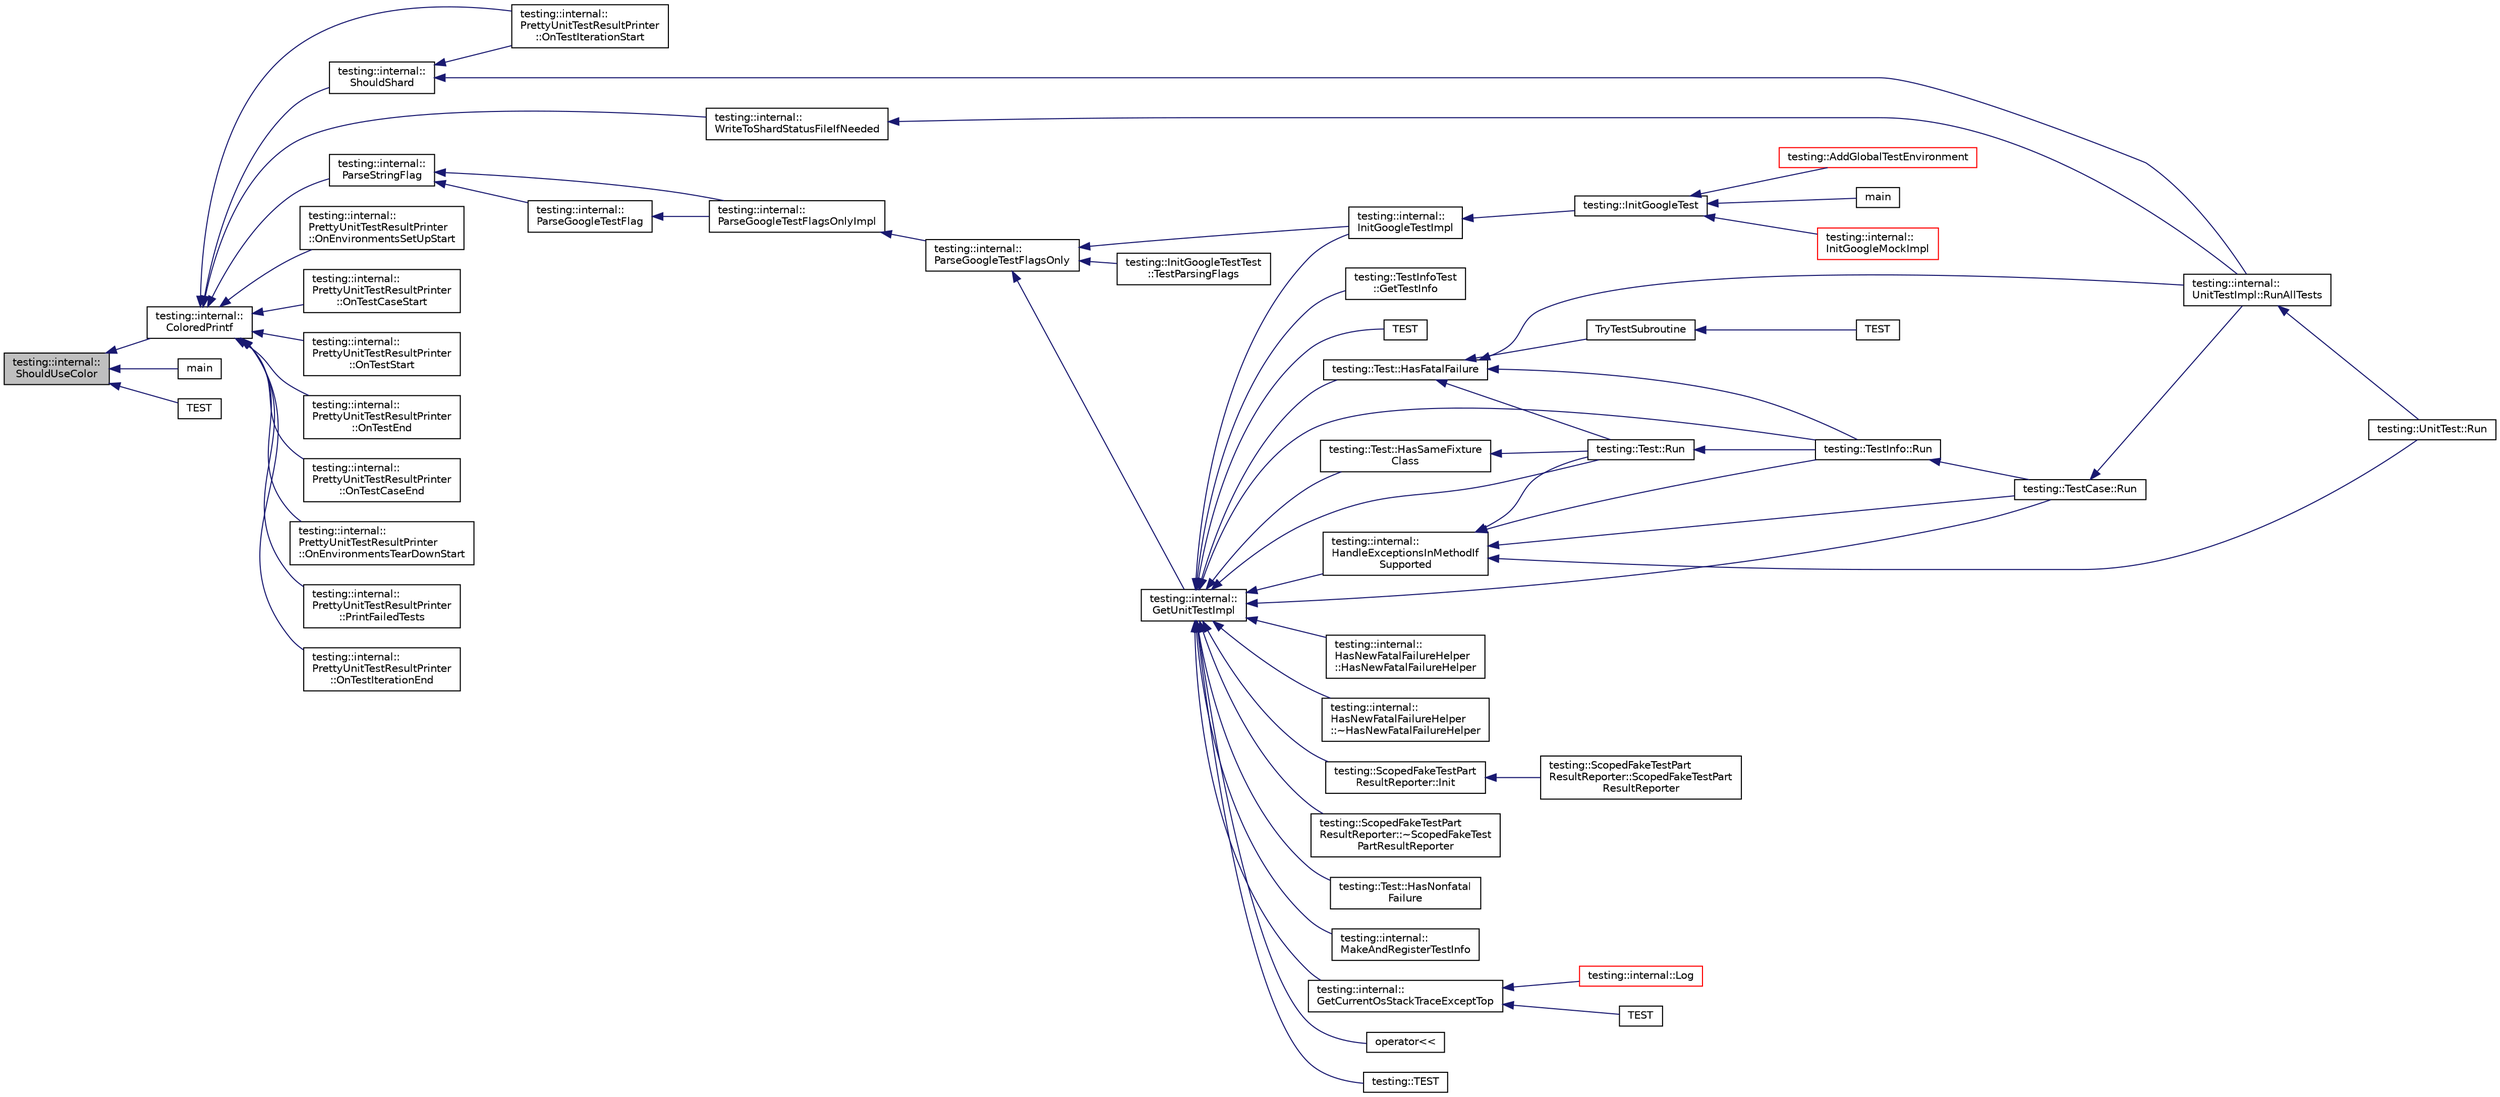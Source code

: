 digraph "testing::internal::ShouldUseColor"
{
  edge [fontname="Helvetica",fontsize="10",labelfontname="Helvetica",labelfontsize="10"];
  node [fontname="Helvetica",fontsize="10",shape=record];
  rankdir="LR";
  Node2781 [label="testing::internal::\lShouldUseColor",height=0.2,width=0.4,color="black", fillcolor="grey75", style="filled", fontcolor="black"];
  Node2781 -> Node2782 [dir="back",color="midnightblue",fontsize="10",style="solid",fontname="Helvetica"];
  Node2782 [label="testing::internal::\lColoredPrintf",height=0.2,width=0.4,color="black", fillcolor="white", style="filled",URL="$d0/da7/namespacetesting_1_1internal.html#adef3055706176001364e54eb73a87e31"];
  Node2782 -> Node2783 [dir="back",color="midnightblue",fontsize="10",style="solid",fontname="Helvetica"];
  Node2783 [label="testing::internal::\lPrettyUnitTestResultPrinter\l::OnTestIterationStart",height=0.2,width=0.4,color="black", fillcolor="white", style="filled",URL="$d7/d8b/classtesting_1_1internal_1_1_pretty_unit_test_result_printer.html#abdba10a8c97e272ab4cee97cb652c957"];
  Node2782 -> Node2784 [dir="back",color="midnightblue",fontsize="10",style="solid",fontname="Helvetica"];
  Node2784 [label="testing::internal::\lPrettyUnitTestResultPrinter\l::OnEnvironmentsSetUpStart",height=0.2,width=0.4,color="black", fillcolor="white", style="filled",URL="$d7/d8b/classtesting_1_1internal_1_1_pretty_unit_test_result_printer.html#a846a5e82b421e04fcdd2b1b2b64b162f"];
  Node2782 -> Node2785 [dir="back",color="midnightblue",fontsize="10",style="solid",fontname="Helvetica"];
  Node2785 [label="testing::internal::\lPrettyUnitTestResultPrinter\l::OnTestCaseStart",height=0.2,width=0.4,color="black", fillcolor="white", style="filled",URL="$d7/d8b/classtesting_1_1internal_1_1_pretty_unit_test_result_printer.html#adcb68c729565d4bcdf8418a52902c3de"];
  Node2782 -> Node2786 [dir="back",color="midnightblue",fontsize="10",style="solid",fontname="Helvetica"];
  Node2786 [label="testing::internal::\lPrettyUnitTestResultPrinter\l::OnTestStart",height=0.2,width=0.4,color="black", fillcolor="white", style="filled",URL="$d7/d8b/classtesting_1_1internal_1_1_pretty_unit_test_result_printer.html#a5078ee71cfa97e37ae7a9366149195c5"];
  Node2782 -> Node2787 [dir="back",color="midnightblue",fontsize="10",style="solid",fontname="Helvetica"];
  Node2787 [label="testing::internal::\lPrettyUnitTestResultPrinter\l::OnTestEnd",height=0.2,width=0.4,color="black", fillcolor="white", style="filled",URL="$d7/d8b/classtesting_1_1internal_1_1_pretty_unit_test_result_printer.html#a06749ff2b32a16c127374ecd015f13e0"];
  Node2782 -> Node2788 [dir="back",color="midnightblue",fontsize="10",style="solid",fontname="Helvetica"];
  Node2788 [label="testing::internal::\lPrettyUnitTestResultPrinter\l::OnTestCaseEnd",height=0.2,width=0.4,color="black", fillcolor="white", style="filled",URL="$d7/d8b/classtesting_1_1internal_1_1_pretty_unit_test_result_printer.html#a7a62fe58fa6f6aace813eb62b31e5a51"];
  Node2782 -> Node2789 [dir="back",color="midnightblue",fontsize="10",style="solid",fontname="Helvetica"];
  Node2789 [label="testing::internal::\lPrettyUnitTestResultPrinter\l::OnEnvironmentsTearDownStart",height=0.2,width=0.4,color="black", fillcolor="white", style="filled",URL="$d7/d8b/classtesting_1_1internal_1_1_pretty_unit_test_result_printer.html#afea9dc849c92fdbc1d8505f4c74ffc1a"];
  Node2782 -> Node2790 [dir="back",color="midnightblue",fontsize="10",style="solid",fontname="Helvetica"];
  Node2790 [label="testing::internal::\lPrettyUnitTestResultPrinter\l::PrintFailedTests",height=0.2,width=0.4,color="black", fillcolor="white", style="filled",URL="$d7/d8b/classtesting_1_1internal_1_1_pretty_unit_test_result_printer.html#aca5a9dc08998948e293b307d931b3f86"];
  Node2782 -> Node2791 [dir="back",color="midnightblue",fontsize="10",style="solid",fontname="Helvetica"];
  Node2791 [label="testing::internal::\lPrettyUnitTestResultPrinter\l::OnTestIterationEnd",height=0.2,width=0.4,color="black", fillcolor="white", style="filled",URL="$d7/d8b/classtesting_1_1internal_1_1_pretty_unit_test_result_printer.html#ac29b30216023baddda04ef5889f484ff"];
  Node2782 -> Node2792 [dir="back",color="midnightblue",fontsize="10",style="solid",fontname="Helvetica"];
  Node2792 [label="testing::internal::\lWriteToShardStatusFileIfNeeded",height=0.2,width=0.4,color="black", fillcolor="white", style="filled",URL="$d0/da7/namespacetesting_1_1internal.html#a19b35b39782d41e6ef76e1910a3a502e"];
  Node2792 -> Node2793 [dir="back",color="midnightblue",fontsize="10",style="solid",fontname="Helvetica"];
  Node2793 [label="testing::internal::\lUnitTestImpl::RunAllTests",height=0.2,width=0.4,color="black", fillcolor="white", style="filled",URL="$d7/dda/classtesting_1_1internal_1_1_unit_test_impl.html#a1fb6be9971f4768c4136a05aa9e7e375"];
  Node2793 -> Node2794 [dir="back",color="midnightblue",fontsize="10",style="solid",fontname="Helvetica"];
  Node2794 [label="testing::UnitTest::Run",height=0.2,width=0.4,color="black", fillcolor="white", style="filled",URL="$d7/d47/classtesting_1_1_unit_test.html#a2febc800536b44500565f4c423f359d3"];
  Node2782 -> Node2795 [dir="back",color="midnightblue",fontsize="10",style="solid",fontname="Helvetica"];
  Node2795 [label="testing::internal::\lShouldShard",height=0.2,width=0.4,color="black", fillcolor="white", style="filled",URL="$d0/da7/namespacetesting_1_1internal.html#a0fe41657b1d1ab7ec4e37ec07403ee6c"];
  Node2795 -> Node2783 [dir="back",color="midnightblue",fontsize="10",style="solid",fontname="Helvetica"];
  Node2795 -> Node2793 [dir="back",color="midnightblue",fontsize="10",style="solid",fontname="Helvetica"];
  Node2782 -> Node2796 [dir="back",color="midnightblue",fontsize="10",style="solid",fontname="Helvetica"];
  Node2796 [label="testing::internal::\lParseStringFlag",height=0.2,width=0.4,color="black", fillcolor="white", style="filled",URL="$d0/da7/namespacetesting_1_1internal.html#aa4ce312efaaf7a97aac2303173afe021"];
  Node2796 -> Node2797 [dir="back",color="midnightblue",fontsize="10",style="solid",fontname="Helvetica"];
  Node2797 [label="testing::internal::\lParseGoogleTestFlag",height=0.2,width=0.4,color="black", fillcolor="white", style="filled",URL="$d0/da7/namespacetesting_1_1internal.html#afccff08aa2b1ede0dd32c1364a5dee42"];
  Node2797 -> Node2798 [dir="back",color="midnightblue",fontsize="10",style="solid",fontname="Helvetica"];
  Node2798 [label="testing::internal::\lParseGoogleTestFlagsOnlyImpl",height=0.2,width=0.4,color="black", fillcolor="white", style="filled",URL="$d0/da7/namespacetesting_1_1internal.html#ae4c46ce8c3d016848fff52cc5133f2ac"];
  Node2798 -> Node2799 [dir="back",color="midnightblue",fontsize="10",style="solid",fontname="Helvetica"];
  Node2799 [label="testing::internal::\lParseGoogleTestFlagsOnly",height=0.2,width=0.4,color="black", fillcolor="white", style="filled",URL="$d0/da7/namespacetesting_1_1internal.html#a472880afbcc592a41e3d623e2dec8412"];
  Node2799 -> Node2800 [dir="back",color="midnightblue",fontsize="10",style="solid",fontname="Helvetica"];
  Node2800 [label="testing::internal::\lGetUnitTestImpl",height=0.2,width=0.4,color="black", fillcolor="white", style="filled",URL="$d0/da7/namespacetesting_1_1internal.html#a9bd0caf5d16512de38b39599c13ee634"];
  Node2800 -> Node2801 [dir="back",color="midnightblue",fontsize="10",style="solid",fontname="Helvetica"];
  Node2801 [label="testing::internal::\lHasNewFatalFailureHelper\l::HasNewFatalFailureHelper",height=0.2,width=0.4,color="black", fillcolor="white", style="filled",URL="$d7/d43/classtesting_1_1internal_1_1_has_new_fatal_failure_helper.html#a59190a7188db558c00b4c6bf9251859a"];
  Node2800 -> Node2802 [dir="back",color="midnightblue",fontsize="10",style="solid",fontname="Helvetica"];
  Node2802 [label="testing::internal::\lHasNewFatalFailureHelper\l::~HasNewFatalFailureHelper",height=0.2,width=0.4,color="black", fillcolor="white", style="filled",URL="$d7/d43/classtesting_1_1internal_1_1_has_new_fatal_failure_helper.html#a913b1bc7c372868c9b2dbb009044ee97"];
  Node2800 -> Node2803 [dir="back",color="midnightblue",fontsize="10",style="solid",fontname="Helvetica"];
  Node2803 [label="testing::ScopedFakeTestPart\lResultReporter::Init",height=0.2,width=0.4,color="black", fillcolor="white", style="filled",URL="$d2/db7/classtesting_1_1_scoped_fake_test_part_result_reporter.html#a28d280a3f5d172d63b94f70b8e7660d7"];
  Node2803 -> Node2804 [dir="back",color="midnightblue",fontsize="10",style="solid",fontname="Helvetica"];
  Node2804 [label="testing::ScopedFakeTestPart\lResultReporter::ScopedFakeTestPart\lResultReporter",height=0.2,width=0.4,color="black", fillcolor="white", style="filled",URL="$d2/db7/classtesting_1_1_scoped_fake_test_part_result_reporter.html#aa0100ecf4799fb51d45167be6a5de1d5"];
  Node2800 -> Node2805 [dir="back",color="midnightblue",fontsize="10",style="solid",fontname="Helvetica"];
  Node2805 [label="testing::ScopedFakeTestPart\lResultReporter::~ScopedFakeTest\lPartResultReporter",height=0.2,width=0.4,color="black", fillcolor="white", style="filled",URL="$d2/db7/classtesting_1_1_scoped_fake_test_part_result_reporter.html#a4817d59ca70228ebd5d5c3c4e8dd729d"];
  Node2800 -> Node2806 [dir="back",color="midnightblue",fontsize="10",style="solid",fontname="Helvetica"];
  Node2806 [label="testing::Test::HasSameFixture\lClass",height=0.2,width=0.4,color="black", fillcolor="white", style="filled",URL="$df/d69/classtesting_1_1_test.html#ab76536a462529a457429061e209a8ee7"];
  Node2806 -> Node2807 [dir="back",color="midnightblue",fontsize="10",style="solid",fontname="Helvetica"];
  Node2807 [label="testing::Test::Run",height=0.2,width=0.4,color="black", fillcolor="white", style="filled",URL="$df/d69/classtesting_1_1_test.html#ab70d07cb03d17ccb1aedc2be66eaccff"];
  Node2807 -> Node2808 [dir="back",color="midnightblue",fontsize="10",style="solid",fontname="Helvetica"];
  Node2808 [label="testing::TestInfo::Run",height=0.2,width=0.4,color="black", fillcolor="white", style="filled",URL="$d1/d79/classtesting_1_1_test_info.html#ade784915e9be3a01e3a6ef509b77d6c9"];
  Node2808 -> Node2809 [dir="back",color="midnightblue",fontsize="10",style="solid",fontname="Helvetica"];
  Node2809 [label="testing::TestCase::Run",height=0.2,width=0.4,color="black", fillcolor="white", style="filled",URL="$d0/dfa/classtesting_1_1_test_case.html#a6f5b3724cd5a8e446cd48a6150d08cde"];
  Node2809 -> Node2793 [dir="back",color="midnightblue",fontsize="10",style="solid",fontname="Helvetica"];
  Node2800 -> Node2810 [dir="back",color="midnightblue",fontsize="10",style="solid",fontname="Helvetica"];
  Node2810 [label="testing::internal::\lHandleExceptionsInMethodIf\lSupported",height=0.2,width=0.4,color="black", fillcolor="white", style="filled",URL="$d0/da7/namespacetesting_1_1internal.html#addb2ed165b92b74e25fe9ebe9e46b9f9"];
  Node2810 -> Node2807 [dir="back",color="midnightblue",fontsize="10",style="solid",fontname="Helvetica"];
  Node2810 -> Node2808 [dir="back",color="midnightblue",fontsize="10",style="solid",fontname="Helvetica"];
  Node2810 -> Node2809 [dir="back",color="midnightblue",fontsize="10",style="solid",fontname="Helvetica"];
  Node2810 -> Node2794 [dir="back",color="midnightblue",fontsize="10",style="solid",fontname="Helvetica"];
  Node2800 -> Node2807 [dir="back",color="midnightblue",fontsize="10",style="solid",fontname="Helvetica"];
  Node2800 -> Node2811 [dir="back",color="midnightblue",fontsize="10",style="solid",fontname="Helvetica"];
  Node2811 [label="testing::Test::HasFatalFailure",height=0.2,width=0.4,color="black", fillcolor="white", style="filled",URL="$df/d69/classtesting_1_1_test.html#a5e83604628ef542af888d631566ff60c"];
  Node2811 -> Node2807 [dir="back",color="midnightblue",fontsize="10",style="solid",fontname="Helvetica"];
  Node2811 -> Node2808 [dir="back",color="midnightblue",fontsize="10",style="solid",fontname="Helvetica"];
  Node2811 -> Node2793 [dir="back",color="midnightblue",fontsize="10",style="solid",fontname="Helvetica"];
  Node2811 -> Node2812 [dir="back",color="midnightblue",fontsize="10",style="solid",fontname="Helvetica"];
  Node2812 [label="TryTestSubroutine",height=0.2,width=0.4,color="black", fillcolor="white", style="filled",URL="$de/db0/gtest__output__test___8cc.html#a14e796981ca8d3c71dbd2b839c1ce784"];
  Node2812 -> Node2813 [dir="back",color="midnightblue",fontsize="10",style="solid",fontname="Helvetica"];
  Node2813 [label="TEST",height=0.2,width=0.4,color="black", fillcolor="white", style="filled",URL="$de/db0/gtest__output__test___8cc.html#a6076f79ee5f9e8982bba181cbbebb0ed"];
  Node2800 -> Node2814 [dir="back",color="midnightblue",fontsize="10",style="solid",fontname="Helvetica"];
  Node2814 [label="testing::Test::HasNonfatal\lFailure",height=0.2,width=0.4,color="black", fillcolor="white", style="filled",URL="$df/d69/classtesting_1_1_test.html#a8c00e8cc6fe10616b480bd54d2a426cb"];
  Node2800 -> Node2815 [dir="back",color="midnightblue",fontsize="10",style="solid",fontname="Helvetica"];
  Node2815 [label="testing::internal::\lMakeAndRegisterTestInfo",height=0.2,width=0.4,color="black", fillcolor="white", style="filled",URL="$d0/da7/namespacetesting_1_1internal.html#a7f2e4e46c969fcae9d801d93a3e932fd"];
  Node2800 -> Node2808 [dir="back",color="midnightblue",fontsize="10",style="solid",fontname="Helvetica"];
  Node2800 -> Node2809 [dir="back",color="midnightblue",fontsize="10",style="solid",fontname="Helvetica"];
  Node2800 -> Node2816 [dir="back",color="midnightblue",fontsize="10",style="solid",fontname="Helvetica"];
  Node2816 [label="testing::internal::\lGetCurrentOsStackTraceExceptTop",height=0.2,width=0.4,color="black", fillcolor="white", style="filled",URL="$d0/da7/namespacetesting_1_1internal.html#aeb475922b8cd1e6c60ac052bbc396e62"];
  Node2816 -> Node2817 [dir="back",color="midnightblue",fontsize="10",style="solid",fontname="Helvetica"];
  Node2817 [label="testing::internal::Log",height=0.2,width=0.4,color="red", fillcolor="white", style="filled",URL="$d0/da7/namespacetesting_1_1internal.html#a8a57ce0412334a3f487bbaa8321febbe"];
  Node2816 -> Node2825 [dir="back",color="midnightblue",fontsize="10",style="solid",fontname="Helvetica"];
  Node2825 [label="TEST",height=0.2,width=0.4,color="black", fillcolor="white", style="filled",URL="$df/d01/gtest__unittest_8cc.html#a386c193fa342a6cb3a88ffe4751a264b"];
  Node2800 -> Node2826 [dir="back",color="midnightblue",fontsize="10",style="solid",fontname="Helvetica"];
  Node2826 [label="testing::internal::\lInitGoogleTestImpl",height=0.2,width=0.4,color="black", fillcolor="white", style="filled",URL="$d0/da7/namespacetesting_1_1internal.html#ac3c6fa93391768aa91c6238b31aaeeb5"];
  Node2826 -> Node2827 [dir="back",color="midnightblue",fontsize="10",style="solid",fontname="Helvetica"];
  Node2827 [label="testing::InitGoogleTest",height=0.2,width=0.4,color="black", fillcolor="white", style="filled",URL="$d0/d75/namespacetesting.html#afd726ae08c9bd16dc52f78c822d9946b"];
  Node2827 -> Node2828 [dir="back",color="midnightblue",fontsize="10",style="solid",fontname="Helvetica"];
  Node2828 [label="testing::internal::\lInitGoogleMockImpl",height=0.2,width=0.4,color="red", fillcolor="white", style="filled",URL="$d0/da7/namespacetesting_1_1internal.html#a3823844199df88af9493026031cf7744"];
  Node2827 -> Node2833 [dir="back",color="midnightblue",fontsize="10",style="solid",fontname="Helvetica"];
  Node2833 [label="testing::AddGlobalTestEnvironment",height=0.2,width=0.4,color="red", fillcolor="white", style="filled",URL="$d0/d75/namespacetesting.html#a460d7b998622e332392c1e00be3a60d5"];
  Node2827 -> Node2835 [dir="back",color="midnightblue",fontsize="10",style="solid",fontname="Helvetica"];
  Node2835 [label="main",height=0.2,width=0.4,color="black", fillcolor="white", style="filled",URL="$de/d85/sample10__unittest_8cc.html#a3c04138a5bfe5d72780bb7e82a18e627"];
  Node2800 -> Node2836 [dir="back",color="midnightblue",fontsize="10",style="solid",fontname="Helvetica"];
  Node2836 [label="operator\<\<",height=0.2,width=0.4,color="black", fillcolor="white", style="filled",URL="$df/d01/gtest__unittest_8cc.html#a5f23eac320bc1c1dcd3cec464e31b5c6"];
  Node2800 -> Node2837 [dir="back",color="midnightblue",fontsize="10",style="solid",fontname="Helvetica"];
  Node2837 [label="testing::TEST",height=0.2,width=0.4,color="black", fillcolor="white", style="filled",URL="$d0/d75/namespacetesting.html#ae0cbea692840c88ab0b03285eb69ac97"];
  Node2800 -> Node2838 [dir="back",color="midnightblue",fontsize="10",style="solid",fontname="Helvetica"];
  Node2838 [label="testing::TestInfoTest\l::GetTestInfo",height=0.2,width=0.4,color="black", fillcolor="white", style="filled",URL="$d8/dd2/classtesting_1_1_test_info_test.html#a4140c1302bf53c7f1375a23923624f04"];
  Node2800 -> Node2839 [dir="back",color="midnightblue",fontsize="10",style="solid",fontname="Helvetica"];
  Node2839 [label="TEST",height=0.2,width=0.4,color="black", fillcolor="white", style="filled",URL="$df/d01/gtest__unittest_8cc.html#a3e3bfce9c199215053e43d9d1a248af8"];
  Node2799 -> Node2826 [dir="back",color="midnightblue",fontsize="10",style="solid",fontname="Helvetica"];
  Node2799 -> Node2840 [dir="back",color="midnightblue",fontsize="10",style="solid",fontname="Helvetica"];
  Node2840 [label="testing::InitGoogleTestTest\l::TestParsingFlags",height=0.2,width=0.4,color="black", fillcolor="white", style="filled",URL="$d4/d81/classtesting_1_1_init_google_test_test.html#add290338cf429308d0ab275ae4c46e69"];
  Node2796 -> Node2798 [dir="back",color="midnightblue",fontsize="10",style="solid",fontname="Helvetica"];
  Node2781 -> Node2841 [dir="back",color="midnightblue",fontsize="10",style="solid",fontname="Helvetica"];
  Node2841 [label="main",height=0.2,width=0.4,color="black", fillcolor="white", style="filled",URL="$d9/d4a/gtest__color__test___8cc.html#a3c04138a5bfe5d72780bb7e82a18e627"];
  Node2781 -> Node2842 [dir="back",color="midnightblue",fontsize="10",style="solid",fontname="Helvetica"];
  Node2842 [label="TEST",height=0.2,width=0.4,color="black", fillcolor="white", style="filled",URL="$df/d01/gtest__unittest_8cc.html#aaf1acc03f393989f85aafd13c880fa44"];
}
